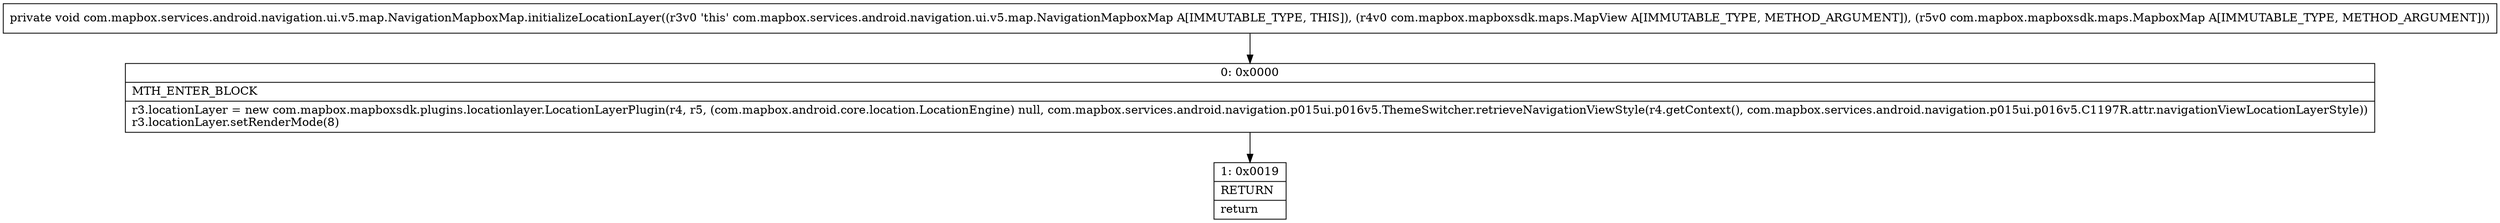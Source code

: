 digraph "CFG forcom.mapbox.services.android.navigation.ui.v5.map.NavigationMapboxMap.initializeLocationLayer(Lcom\/mapbox\/mapboxsdk\/maps\/MapView;Lcom\/mapbox\/mapboxsdk\/maps\/MapboxMap;)V" {
Node_0 [shape=record,label="{0\:\ 0x0000|MTH_ENTER_BLOCK\l|r3.locationLayer = new com.mapbox.mapboxsdk.plugins.locationlayer.LocationLayerPlugin(r4, r5, (com.mapbox.android.core.location.LocationEngine) null, com.mapbox.services.android.navigation.p015ui.p016v5.ThemeSwitcher.retrieveNavigationViewStyle(r4.getContext(), com.mapbox.services.android.navigation.p015ui.p016v5.C1197R.attr.navigationViewLocationLayerStyle))\lr3.locationLayer.setRenderMode(8)\l}"];
Node_1 [shape=record,label="{1\:\ 0x0019|RETURN\l|return\l}"];
MethodNode[shape=record,label="{private void com.mapbox.services.android.navigation.ui.v5.map.NavigationMapboxMap.initializeLocationLayer((r3v0 'this' com.mapbox.services.android.navigation.ui.v5.map.NavigationMapboxMap A[IMMUTABLE_TYPE, THIS]), (r4v0 com.mapbox.mapboxsdk.maps.MapView A[IMMUTABLE_TYPE, METHOD_ARGUMENT]), (r5v0 com.mapbox.mapboxsdk.maps.MapboxMap A[IMMUTABLE_TYPE, METHOD_ARGUMENT])) }"];
MethodNode -> Node_0;
Node_0 -> Node_1;
}

